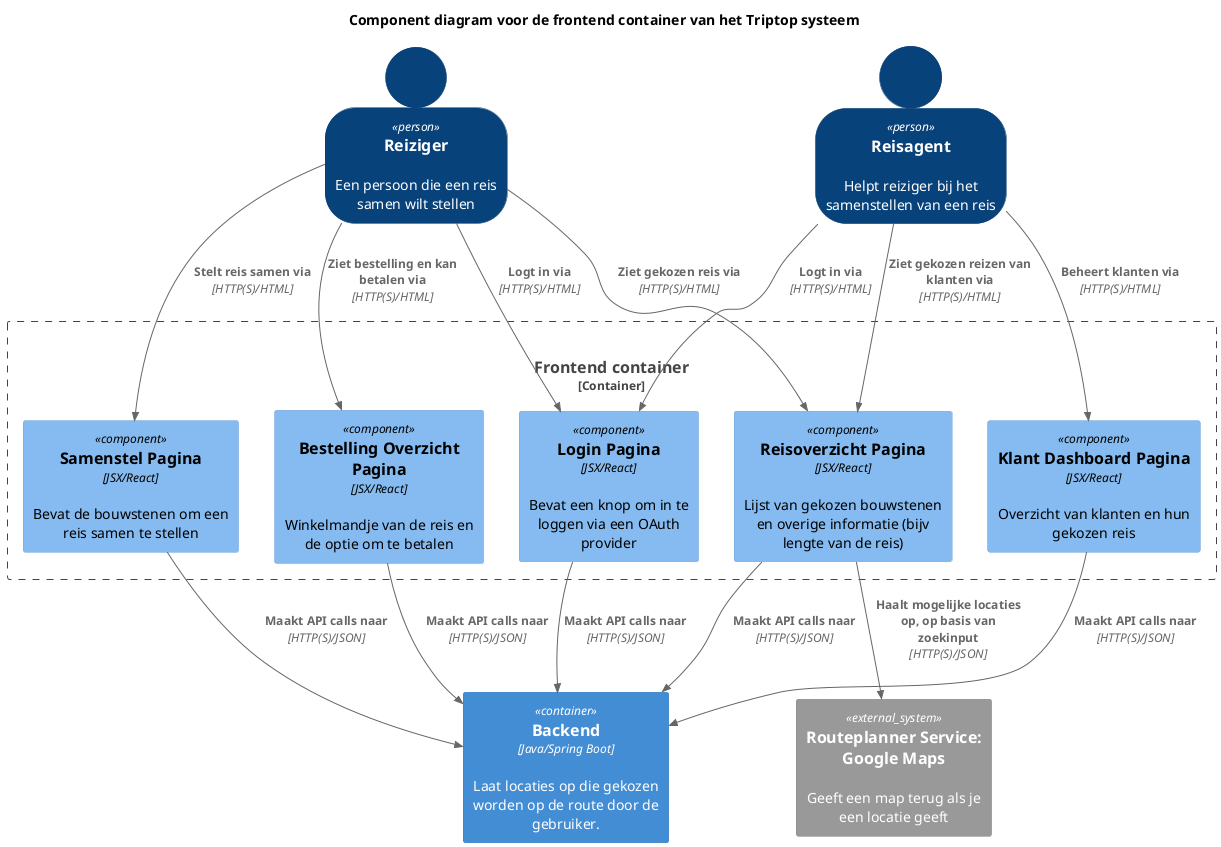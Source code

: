 @startuml

!include <C4/C4>
!include <C4/C4_Context>
!include <C4/C4_Container>
!include <C4/C4_Component>

top to bottom direction
SHOW_PERSON_OUTLINE()

AddRelTag("sync/async", $textColor=$ARROW_FONT_COLOR, $lineColor=$ARROW_COLOR, $lineStyle=DottedLine())

title Component diagram voor de frontend container van het Triptop systeem

Person(reiziger, Reiziger, "Een persoon die een reis samen wilt stellen")
Person(reisagent, Reisagent, "Helpt reiziger bij het samenstellen van een reis")

Container(backend, "Backend", $techn="Java/Spring Boot", $descr="Laat locaties op die gekozen worden op de route door de gebruiker.", $tags="", $link="")

System_Ext(routeplanner, "Routeplanner Service: Google Maps", "Geeft een map terug als je een locatie geeft")

Container_Boundary("key_boundary", "Frontend container", $tags="") {
    ' PAGINA'S
    Component(loginPagina, "Login Pagina", $techn="JSX/React", $descr="Bevat een knop om in te loggen via een OAuth provider", $tags="", $link="")
    Component(samenstelPagina, "Samenstel Pagina", $techn="JSX/React", $descr="Bevat de bouwstenen om een reis samen te stellen", $tags="", $link="")
    Component(reisoverzichtPagina, "Reisoverzicht Pagina", $techn="JSX/React", $descr="Lijst van gekozen bouwstenen en overige informatie (bijv lengte van de reis)", $tags="", $link="")
    Component(bestellingOverzichtPagina, "Bestelling Overzicht Pagina", $techn="JSX/React", $descr="Winkelmandje van de reis en de optie om te betalen", $tags="", $link="")
    Component(klantDashboardPagina, "Klant Dashboard Pagina", $techn="JSX/React", $descr="Overzicht van klanten en hun gekozen reis", $tags="", $link="")

    ' PAGINA relations
    Rel(reiziger, loginPagina, "Logt in via", $techn="HTTP(S)/HTML", $tags="", $link="")
    Rel(reisagent, loginPagina, "Logt in via", $techn="HTTP(S)/HTML", $tags="", $link="")
    Rel(reiziger, samenstelPagina, "Stelt reis samen via", $techn="HTTP(S)/HTML", $tags="", $link="")
    Rel(reiziger, reisoverzichtPagina, "Ziet gekozen reis via", $techn="HTTP(S)/HTML", $tags="", $link="")
    Rel(reisagent, reisoverzichtPagina, "Ziet gekozen reizen van klanten via", $techn="HTTP(S)/HTML", $tags="", $link="")
    Rel(reiziger, bestellingOverzichtPagina, "Ziet bestelling en kan betalen via", $techn="HTTP(S)/HTML", $tags="", $link="")
    Rel(reisagent, klantDashboardPagina, "Beheert klanten via", $techn="HTTP(S)/HTML", $tags="", $link="")

    ' EXTERN
    Rel(reisoverzichtPagina, routeplanner, "Haalt mogelijke locaties op, op basis van zoekinput", $techn="HTTP(S)/JSON", $tags="", $link="")

    ' NAAR BACKEND
    Rel(reisoverzichtPagina, backend, "Maakt API calls naar", $techn="HTTP(S)/JSON", $tags="", $link="")
    Rel(loginPagina, backend, "Maakt API calls naar", $techn="HTTP(S)/JSON", $tags="", $link="")
    Rel(klantDashboardPagina, backend, "Maakt API calls naar", $techn="HTTP(S)/JSON", $tags="", $link="")
    Rel(samenstelPagina, backend, "Maakt API calls naar", $techn="HTTP(S)/JSON", $tags="", $link="")
    Rel(bestellingOverzichtPagina, backend, "Maakt API calls naar", $techn="HTTP(S)/JSON", $tags="", $link="")
}

@enduml